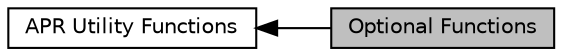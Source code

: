digraph "Optional Functions"
{
  edge [fontname="Helvetica",fontsize="10",labelfontname="Helvetica",labelfontsize="10"];
  node [fontname="Helvetica",fontsize="10",shape=box];
  rankdir=LR;
  Node1 [label="Optional Functions",height=0.2,width=0.4,color="black", fillcolor="grey75", style="filled", fontcolor="black",tooltip=" "];
  Node2 [label="APR Utility Functions",height=0.2,width=0.4,color="black", fillcolor="white", style="filled",URL="$group___a_p_r___util.html",tooltip=" "];
  Node2->Node1 [shape=plaintext, dir="back", style="solid"];
}
